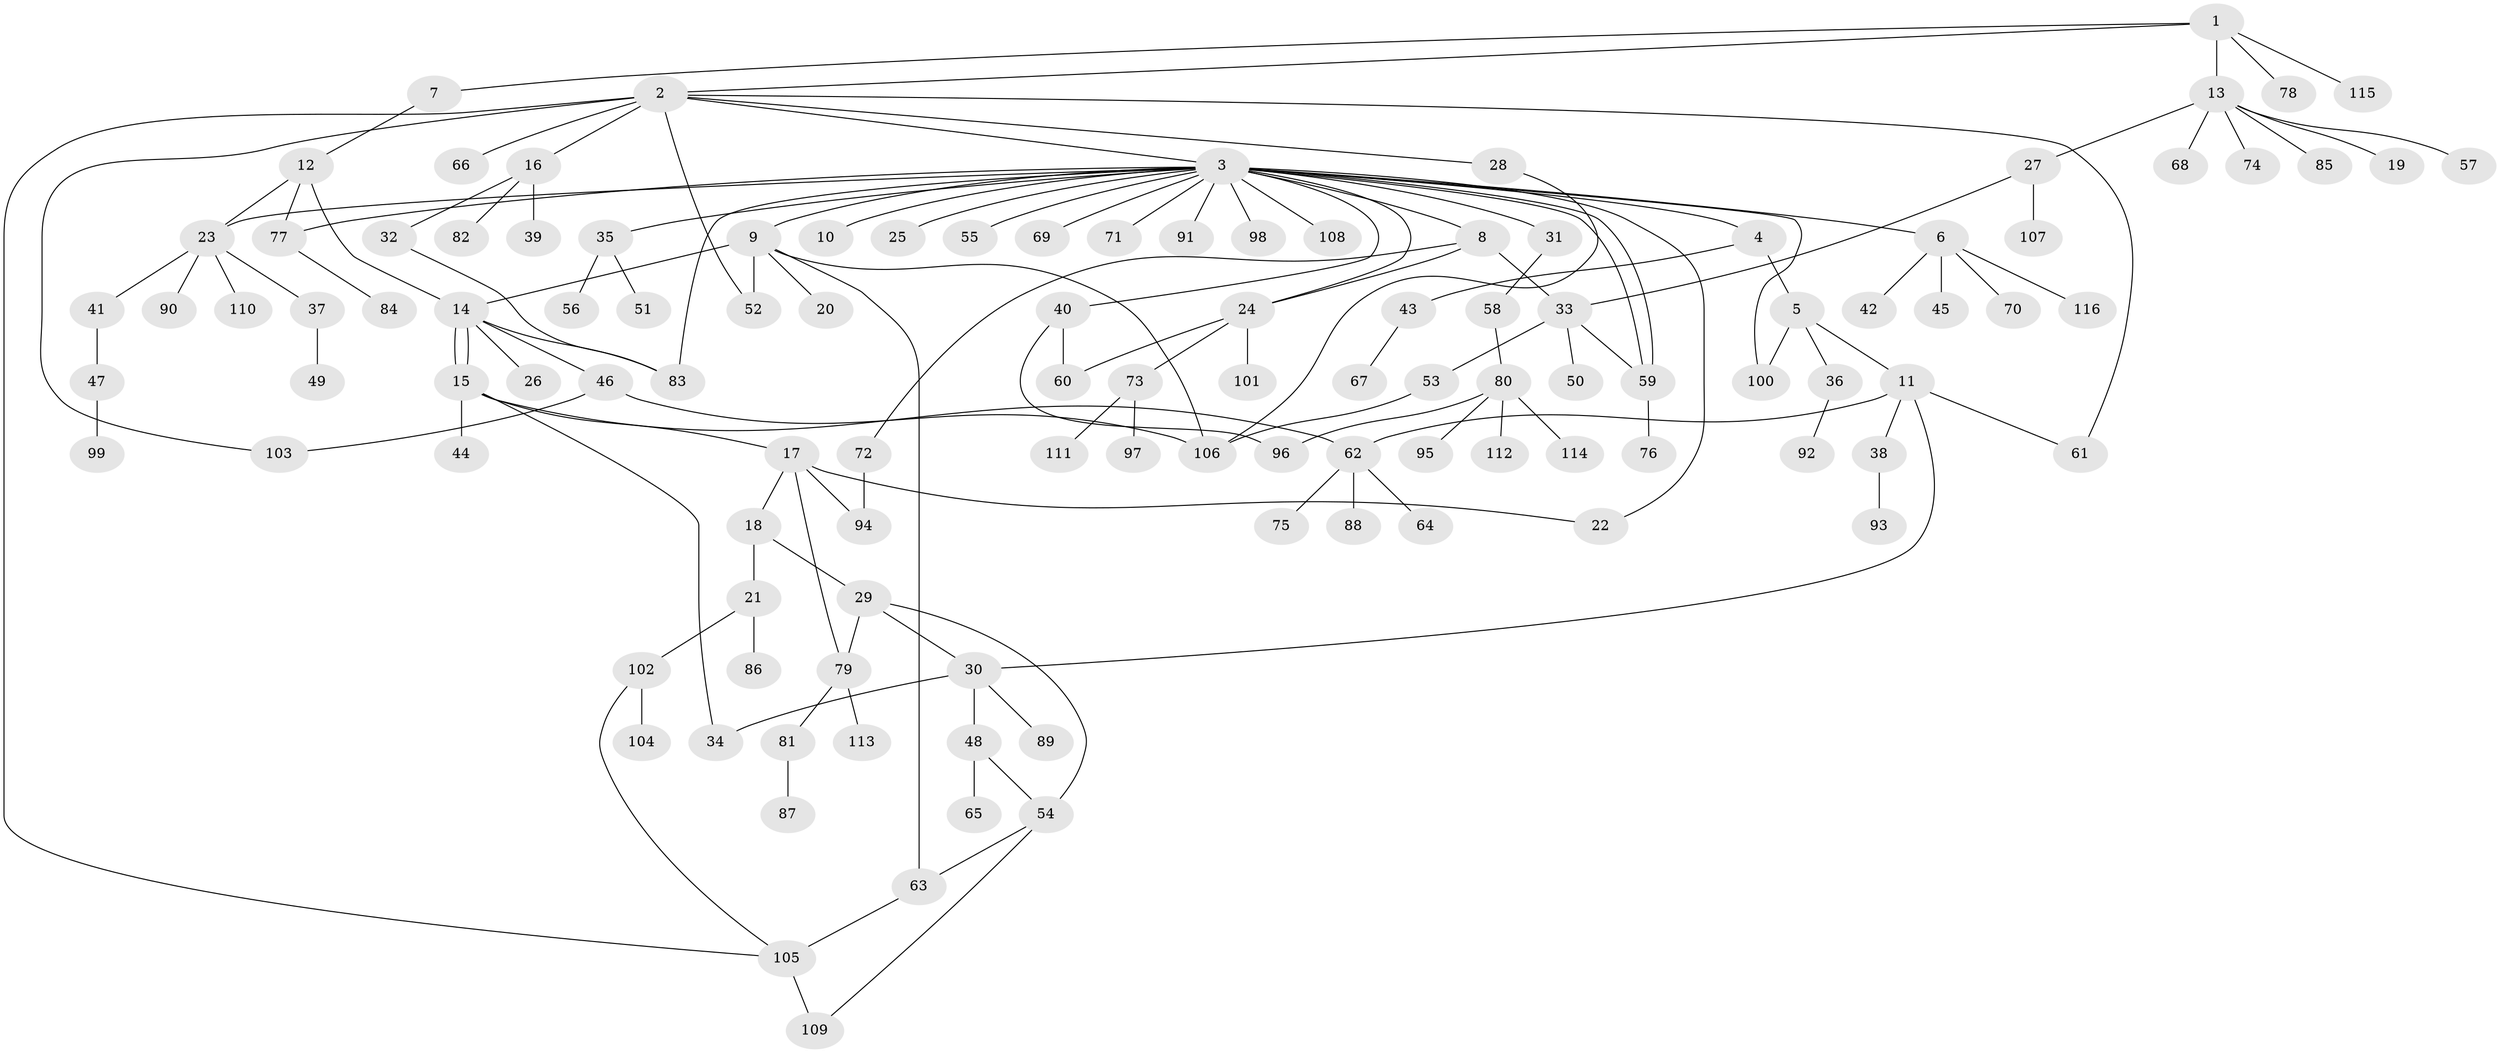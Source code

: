// coarse degree distribution, {4: 0.11904761904761904, 8: 0.023809523809523808, 23: 0.011904761904761904, 3: 0.10714285714285714, 5: 0.047619047619047616, 1: 0.4523809523809524, 6: 0.05952380952380952, 2: 0.17857142857142858}
// Generated by graph-tools (version 1.1) at 2025/23/03/03/25 07:23:55]
// undirected, 116 vertices, 145 edges
graph export_dot {
graph [start="1"]
  node [color=gray90,style=filled];
  1;
  2;
  3;
  4;
  5;
  6;
  7;
  8;
  9;
  10;
  11;
  12;
  13;
  14;
  15;
  16;
  17;
  18;
  19;
  20;
  21;
  22;
  23;
  24;
  25;
  26;
  27;
  28;
  29;
  30;
  31;
  32;
  33;
  34;
  35;
  36;
  37;
  38;
  39;
  40;
  41;
  42;
  43;
  44;
  45;
  46;
  47;
  48;
  49;
  50;
  51;
  52;
  53;
  54;
  55;
  56;
  57;
  58;
  59;
  60;
  61;
  62;
  63;
  64;
  65;
  66;
  67;
  68;
  69;
  70;
  71;
  72;
  73;
  74;
  75;
  76;
  77;
  78;
  79;
  80;
  81;
  82;
  83;
  84;
  85;
  86;
  87;
  88;
  89;
  90;
  91;
  92;
  93;
  94;
  95;
  96;
  97;
  98;
  99;
  100;
  101;
  102;
  103;
  104;
  105;
  106;
  107;
  108;
  109;
  110;
  111;
  112;
  113;
  114;
  115;
  116;
  1 -- 2;
  1 -- 7;
  1 -- 13;
  1 -- 78;
  1 -- 115;
  2 -- 3;
  2 -- 16;
  2 -- 28;
  2 -- 52;
  2 -- 61;
  2 -- 66;
  2 -- 103;
  2 -- 105;
  3 -- 4;
  3 -- 6;
  3 -- 8;
  3 -- 9;
  3 -- 10;
  3 -- 22;
  3 -- 23;
  3 -- 24;
  3 -- 25;
  3 -- 31;
  3 -- 35;
  3 -- 40;
  3 -- 55;
  3 -- 59;
  3 -- 59;
  3 -- 69;
  3 -- 71;
  3 -- 77;
  3 -- 83;
  3 -- 91;
  3 -- 98;
  3 -- 100;
  3 -- 108;
  4 -- 5;
  4 -- 43;
  5 -- 11;
  5 -- 36;
  5 -- 100;
  6 -- 42;
  6 -- 45;
  6 -- 70;
  6 -- 116;
  7 -- 12;
  8 -- 24;
  8 -- 33;
  8 -- 72;
  9 -- 14;
  9 -- 20;
  9 -- 52;
  9 -- 63;
  9 -- 106;
  11 -- 30;
  11 -- 38;
  11 -- 61;
  11 -- 62;
  12 -- 14;
  12 -- 23;
  12 -- 77;
  13 -- 19;
  13 -- 27;
  13 -- 57;
  13 -- 68;
  13 -- 74;
  13 -- 85;
  14 -- 15;
  14 -- 15;
  14 -- 26;
  14 -- 46;
  14 -- 83;
  15 -- 17;
  15 -- 34;
  15 -- 44;
  15 -- 62;
  16 -- 32;
  16 -- 39;
  16 -- 82;
  17 -- 18;
  17 -- 22;
  17 -- 79;
  17 -- 94;
  18 -- 21;
  18 -- 29;
  21 -- 86;
  21 -- 102;
  23 -- 37;
  23 -- 41;
  23 -- 90;
  23 -- 110;
  24 -- 60;
  24 -- 73;
  24 -- 101;
  27 -- 33;
  27 -- 107;
  28 -- 106;
  29 -- 30;
  29 -- 54;
  29 -- 79;
  30 -- 34;
  30 -- 48;
  30 -- 89;
  31 -- 58;
  32 -- 83;
  33 -- 50;
  33 -- 53;
  33 -- 59;
  35 -- 51;
  35 -- 56;
  36 -- 92;
  37 -- 49;
  38 -- 93;
  40 -- 60;
  40 -- 96;
  41 -- 47;
  43 -- 67;
  46 -- 103;
  46 -- 106;
  47 -- 99;
  48 -- 54;
  48 -- 65;
  53 -- 106;
  54 -- 63;
  54 -- 109;
  58 -- 80;
  59 -- 76;
  62 -- 64;
  62 -- 75;
  62 -- 88;
  63 -- 105;
  72 -- 94;
  73 -- 97;
  73 -- 111;
  77 -- 84;
  79 -- 81;
  79 -- 113;
  80 -- 95;
  80 -- 96;
  80 -- 112;
  80 -- 114;
  81 -- 87;
  102 -- 104;
  102 -- 105;
  105 -- 109;
}
